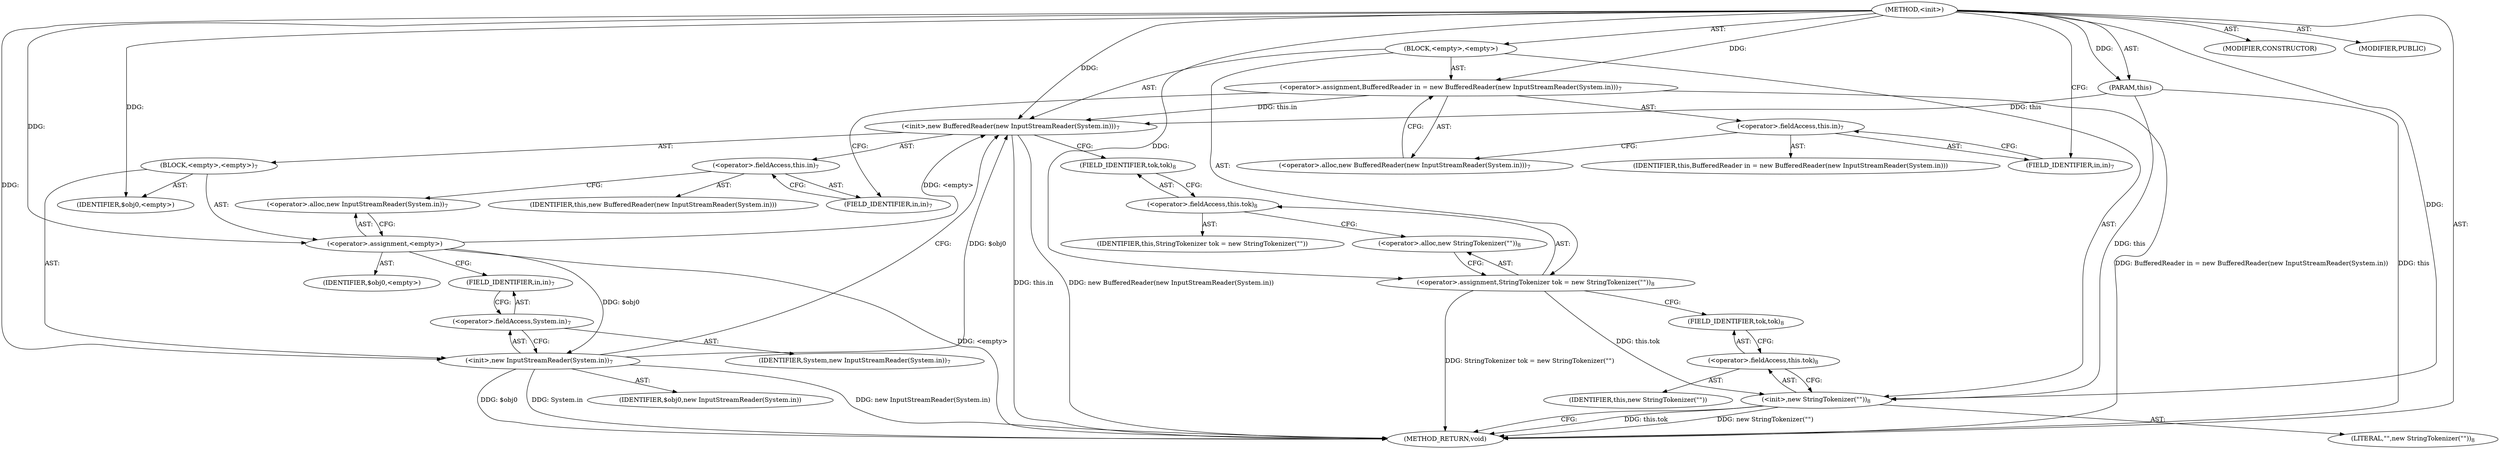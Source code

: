 digraph "&lt;init&gt;" {  
"174" [label = <(METHOD,&lt;init&gt;)> ]
"175" [label = <(PARAM,this)> ]
"176" [label = <(BLOCK,&lt;empty&gt;,&lt;empty&gt;)> ]
"177" [label = <(&lt;operator&gt;.assignment,BufferedReader in = new BufferedReader(new InputStreamReader(System.in)))<SUB>7</SUB>> ]
"178" [label = <(&lt;operator&gt;.fieldAccess,this.in)<SUB>7</SUB>> ]
"179" [label = <(IDENTIFIER,this,BufferedReader in = new BufferedReader(new InputStreamReader(System.in)))> ]
"180" [label = <(FIELD_IDENTIFIER,in,in)<SUB>7</SUB>> ]
"181" [label = <(&lt;operator&gt;.alloc,new BufferedReader(new InputStreamReader(System.in)))<SUB>7</SUB>> ]
"182" [label = <(&lt;init&gt;,new BufferedReader(new InputStreamReader(System.in)))<SUB>7</SUB>> ]
"183" [label = <(&lt;operator&gt;.fieldAccess,this.in)<SUB>7</SUB>> ]
"184" [label = <(IDENTIFIER,this,new BufferedReader(new InputStreamReader(System.in)))> ]
"185" [label = <(FIELD_IDENTIFIER,in,in)<SUB>7</SUB>> ]
"186" [label = <(BLOCK,&lt;empty&gt;,&lt;empty&gt;)<SUB>7</SUB>> ]
"187" [label = <(&lt;operator&gt;.assignment,&lt;empty&gt;)> ]
"188" [label = <(IDENTIFIER,$obj0,&lt;empty&gt;)> ]
"189" [label = <(&lt;operator&gt;.alloc,new InputStreamReader(System.in))<SUB>7</SUB>> ]
"190" [label = <(&lt;init&gt;,new InputStreamReader(System.in))<SUB>7</SUB>> ]
"191" [label = <(IDENTIFIER,$obj0,new InputStreamReader(System.in))> ]
"192" [label = <(&lt;operator&gt;.fieldAccess,System.in)<SUB>7</SUB>> ]
"193" [label = <(IDENTIFIER,System,new InputStreamReader(System.in))<SUB>7</SUB>> ]
"194" [label = <(FIELD_IDENTIFIER,in,in)<SUB>7</SUB>> ]
"195" [label = <(IDENTIFIER,$obj0,&lt;empty&gt;)> ]
"196" [label = <(&lt;operator&gt;.assignment,StringTokenizer tok = new StringTokenizer(&quot;&quot;))<SUB>8</SUB>> ]
"197" [label = <(&lt;operator&gt;.fieldAccess,this.tok)<SUB>8</SUB>> ]
"198" [label = <(IDENTIFIER,this,StringTokenizer tok = new StringTokenizer(&quot;&quot;))> ]
"199" [label = <(FIELD_IDENTIFIER,tok,tok)<SUB>8</SUB>> ]
"200" [label = <(&lt;operator&gt;.alloc,new StringTokenizer(&quot;&quot;))<SUB>8</SUB>> ]
"201" [label = <(&lt;init&gt;,new StringTokenizer(&quot;&quot;))<SUB>8</SUB>> ]
"202" [label = <(&lt;operator&gt;.fieldAccess,this.tok)<SUB>8</SUB>> ]
"203" [label = <(IDENTIFIER,this,new StringTokenizer(&quot;&quot;))> ]
"204" [label = <(FIELD_IDENTIFIER,tok,tok)<SUB>8</SUB>> ]
"205" [label = <(LITERAL,&quot;&quot;,new StringTokenizer(&quot;&quot;))<SUB>8</SUB>> ]
"206" [label = <(MODIFIER,CONSTRUCTOR)> ]
"207" [label = <(MODIFIER,PUBLIC)> ]
"208" [label = <(METHOD_RETURN,void)> ]
  "174" -> "175"  [ label = "AST: "] 
  "174" -> "176"  [ label = "AST: "] 
  "174" -> "206"  [ label = "AST: "] 
  "174" -> "207"  [ label = "AST: "] 
  "174" -> "208"  [ label = "AST: "] 
  "176" -> "177"  [ label = "AST: "] 
  "176" -> "182"  [ label = "AST: "] 
  "176" -> "196"  [ label = "AST: "] 
  "176" -> "201"  [ label = "AST: "] 
  "177" -> "178"  [ label = "AST: "] 
  "177" -> "181"  [ label = "AST: "] 
  "178" -> "179"  [ label = "AST: "] 
  "178" -> "180"  [ label = "AST: "] 
  "182" -> "183"  [ label = "AST: "] 
  "182" -> "186"  [ label = "AST: "] 
  "183" -> "184"  [ label = "AST: "] 
  "183" -> "185"  [ label = "AST: "] 
  "186" -> "187"  [ label = "AST: "] 
  "186" -> "190"  [ label = "AST: "] 
  "186" -> "195"  [ label = "AST: "] 
  "187" -> "188"  [ label = "AST: "] 
  "187" -> "189"  [ label = "AST: "] 
  "190" -> "191"  [ label = "AST: "] 
  "190" -> "192"  [ label = "AST: "] 
  "192" -> "193"  [ label = "AST: "] 
  "192" -> "194"  [ label = "AST: "] 
  "196" -> "197"  [ label = "AST: "] 
  "196" -> "200"  [ label = "AST: "] 
  "197" -> "198"  [ label = "AST: "] 
  "197" -> "199"  [ label = "AST: "] 
  "201" -> "202"  [ label = "AST: "] 
  "201" -> "205"  [ label = "AST: "] 
  "202" -> "203"  [ label = "AST: "] 
  "202" -> "204"  [ label = "AST: "] 
  "177" -> "185"  [ label = "CFG: "] 
  "182" -> "199"  [ label = "CFG: "] 
  "196" -> "204"  [ label = "CFG: "] 
  "201" -> "208"  [ label = "CFG: "] 
  "178" -> "181"  [ label = "CFG: "] 
  "181" -> "177"  [ label = "CFG: "] 
  "183" -> "189"  [ label = "CFG: "] 
  "197" -> "200"  [ label = "CFG: "] 
  "200" -> "196"  [ label = "CFG: "] 
  "202" -> "201"  [ label = "CFG: "] 
  "180" -> "178"  [ label = "CFG: "] 
  "185" -> "183"  [ label = "CFG: "] 
  "187" -> "194"  [ label = "CFG: "] 
  "190" -> "182"  [ label = "CFG: "] 
  "199" -> "197"  [ label = "CFG: "] 
  "204" -> "202"  [ label = "CFG: "] 
  "189" -> "187"  [ label = "CFG: "] 
  "192" -> "190"  [ label = "CFG: "] 
  "194" -> "192"  [ label = "CFG: "] 
  "174" -> "180"  [ label = "CFG: "] 
  "175" -> "208"  [ label = "DDG: this"] 
  "177" -> "208"  [ label = "DDG: BufferedReader in = new BufferedReader(new InputStreamReader(System.in))"] 
  "182" -> "208"  [ label = "DDG: this.in"] 
  "187" -> "208"  [ label = "DDG: &lt;empty&gt;"] 
  "190" -> "208"  [ label = "DDG: $obj0"] 
  "190" -> "208"  [ label = "DDG: System.in"] 
  "190" -> "208"  [ label = "DDG: new InputStreamReader(System.in)"] 
  "182" -> "208"  [ label = "DDG: new BufferedReader(new InputStreamReader(System.in))"] 
  "196" -> "208"  [ label = "DDG: StringTokenizer tok = new StringTokenizer(&quot;&quot;)"] 
  "201" -> "208"  [ label = "DDG: this.tok"] 
  "201" -> "208"  [ label = "DDG: new StringTokenizer(&quot;&quot;)"] 
  "174" -> "175"  [ label = "DDG: "] 
  "174" -> "177"  [ label = "DDG: "] 
  "174" -> "196"  [ label = "DDG: "] 
  "175" -> "182"  [ label = "DDG: this"] 
  "177" -> "182"  [ label = "DDG: this.in"] 
  "187" -> "182"  [ label = "DDG: &lt;empty&gt;"] 
  "190" -> "182"  [ label = "DDG: $obj0"] 
  "174" -> "182"  [ label = "DDG: "] 
  "175" -> "201"  [ label = "DDG: this"] 
  "196" -> "201"  [ label = "DDG: this.tok"] 
  "174" -> "201"  [ label = "DDG: "] 
  "174" -> "187"  [ label = "DDG: "] 
  "174" -> "195"  [ label = "DDG: "] 
  "187" -> "190"  [ label = "DDG: $obj0"] 
  "174" -> "190"  [ label = "DDG: "] 
}
